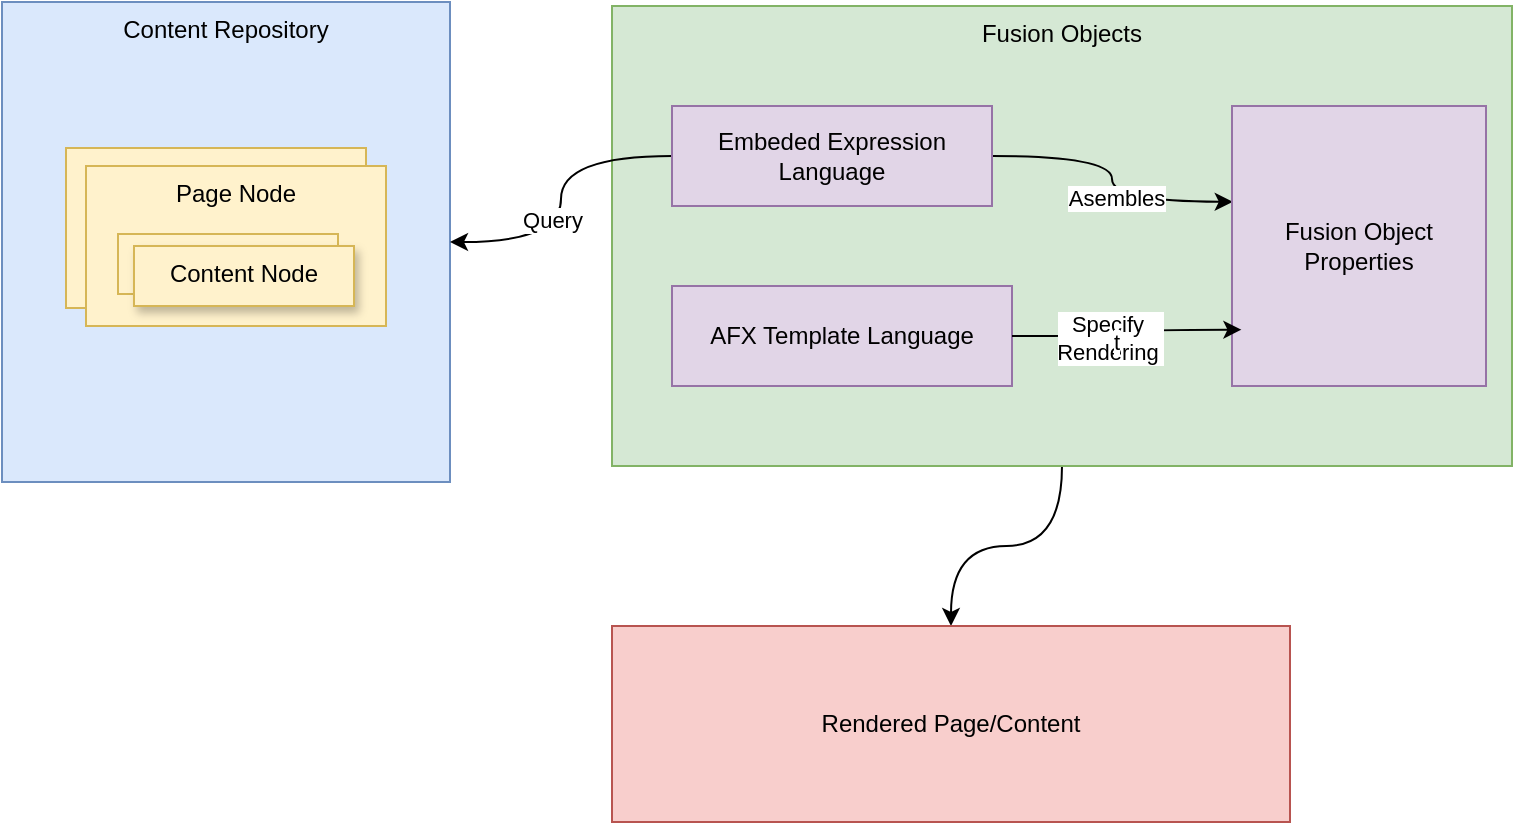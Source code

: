 <mxfile version="27.0.3">
  <diagram name="Page-1" id="kD3yPe5p0wzm0cxBCneI">
    <mxGraphModel dx="954" dy="496" grid="1" gridSize="10" guides="1" tooltips="1" connect="1" arrows="1" fold="1" page="1" pageScale="1" pageWidth="827" pageHeight="1169" math="0" shadow="0">
      <root>
        <mxCell id="0" />
        <mxCell id="1" parent="0" />
        <mxCell id="O9Kii3Pe_h-HHj58OvEQ-1" value="Content Repository" style="rounded=0;whiteSpace=wrap;html=1;fillColor=#dae8fc;strokeColor=#6c8ebf;verticalAlign=top;" vertex="1" parent="1">
          <mxGeometry x="36" y="90" width="224" height="240" as="geometry" />
        </mxCell>
        <mxCell id="O9Kii3Pe_h-HHj58OvEQ-26" value="" style="edgeStyle=orthogonalEdgeStyle;shape=connector;curved=1;rounded=0;orthogonalLoop=1;jettySize=auto;html=1;strokeColor=default;align=center;verticalAlign=middle;fontFamily=Helvetica;fontSize=11;fontColor=default;labelBackgroundColor=default;endArrow=classic;" edge="1" parent="1" source="O9Kii3Pe_h-HHj58OvEQ-2" target="O9Kii3Pe_h-HHj58OvEQ-25">
          <mxGeometry relative="1" as="geometry" />
        </mxCell>
        <mxCell id="O9Kii3Pe_h-HHj58OvEQ-2" value="Fusion Objects" style="rounded=0;whiteSpace=wrap;html=1;fillColor=#d5e8d4;strokeColor=#82b366;verticalAlign=top;" vertex="1" parent="1">
          <mxGeometry x="341" y="92" width="450" height="230" as="geometry" />
        </mxCell>
        <mxCell id="O9Kii3Pe_h-HHj58OvEQ-16" style="edgeStyle=orthogonalEdgeStyle;rounded=0;orthogonalLoop=1;jettySize=auto;html=1;entryX=1;entryY=0.5;entryDx=0;entryDy=0;curved=1;" edge="1" parent="1" source="O9Kii3Pe_h-HHj58OvEQ-3" target="O9Kii3Pe_h-HHj58OvEQ-1">
          <mxGeometry relative="1" as="geometry" />
        </mxCell>
        <mxCell id="O9Kii3Pe_h-HHj58OvEQ-17" value="Query" style="edgeLabel;html=1;align=center;verticalAlign=middle;resizable=0;points=[];" vertex="1" connectable="0" parent="O9Kii3Pe_h-HHj58OvEQ-16">
          <mxGeometry x="0.138" y="-5" relative="1" as="geometry">
            <mxPoint as="offset" />
          </mxGeometry>
        </mxCell>
        <mxCell id="O9Kii3Pe_h-HHj58OvEQ-19" style="edgeStyle=orthogonalEdgeStyle;rounded=0;orthogonalLoop=1;jettySize=auto;html=1;entryX=0.003;entryY=0.342;entryDx=0;entryDy=0;curved=1;entryPerimeter=0;" edge="1" parent="1" source="O9Kii3Pe_h-HHj58OvEQ-3" target="O9Kii3Pe_h-HHj58OvEQ-18">
          <mxGeometry relative="1" as="geometry" />
        </mxCell>
        <mxCell id="O9Kii3Pe_h-HHj58OvEQ-20" value="Asembles" style="edgeLabel;html=1;align=center;verticalAlign=middle;resizable=0;points=[];" vertex="1" connectable="0" parent="O9Kii3Pe_h-HHj58OvEQ-19">
          <mxGeometry x="0.126" y="2" relative="1" as="geometry">
            <mxPoint as="offset" />
          </mxGeometry>
        </mxCell>
        <mxCell id="O9Kii3Pe_h-HHj58OvEQ-3" value="Embeded Expression Language" style="rounded=0;whiteSpace=wrap;html=1;fillColor=#e1d5e7;strokeColor=#9673a6;verticalAlign=middle;" vertex="1" parent="1">
          <mxGeometry x="371" y="142" width="160" height="50" as="geometry" />
        </mxCell>
        <mxCell id="O9Kii3Pe_h-HHj58OvEQ-8" value="" style="group" vertex="1" connectable="0" parent="1">
          <mxGeometry x="68" y="163" width="160" height="92" as="geometry" />
        </mxCell>
        <mxCell id="O9Kii3Pe_h-HHj58OvEQ-4" value="Page Node" style="rounded=0;whiteSpace=wrap;html=1;fillColor=#fff2cc;strokeColor=#d6b656;verticalAlign=top;" vertex="1" parent="O9Kii3Pe_h-HHj58OvEQ-8">
          <mxGeometry width="150" height="80" as="geometry" />
        </mxCell>
        <mxCell id="O9Kii3Pe_h-HHj58OvEQ-7" value="" style="group" vertex="1" connectable="0" parent="O9Kii3Pe_h-HHj58OvEQ-8">
          <mxGeometry x="16" y="34" width="118" height="36" as="geometry" />
        </mxCell>
        <mxCell id="O9Kii3Pe_h-HHj58OvEQ-5" value="Content Node" style="rounded=0;whiteSpace=wrap;html=1;fillColor=#fff2cc;strokeColor=#d6b656;verticalAlign=top;" vertex="1" parent="O9Kii3Pe_h-HHj58OvEQ-7">
          <mxGeometry width="110" height="30" as="geometry" />
        </mxCell>
        <mxCell id="O9Kii3Pe_h-HHj58OvEQ-6" value="Content Node" style="rounded=0;whiteSpace=wrap;html=1;fillColor=#fff2cc;strokeColor=#d6b656;verticalAlign=top;shadow=1;" vertex="1" parent="O9Kii3Pe_h-HHj58OvEQ-7">
          <mxGeometry x="8" y="6" width="110" height="30" as="geometry" />
        </mxCell>
        <mxCell id="O9Kii3Pe_h-HHj58OvEQ-11" value="" style="group;shadow=1;" vertex="1" connectable="0" parent="O9Kii3Pe_h-HHj58OvEQ-8">
          <mxGeometry x="10" y="9" width="150" height="80" as="geometry" />
        </mxCell>
        <mxCell id="O9Kii3Pe_h-HHj58OvEQ-12" value="Page Node" style="rounded=0;whiteSpace=wrap;html=1;fillColor=#fff2cc;strokeColor=#d6b656;verticalAlign=top;" vertex="1" parent="O9Kii3Pe_h-HHj58OvEQ-11">
          <mxGeometry width="150" height="80" as="geometry" />
        </mxCell>
        <mxCell id="O9Kii3Pe_h-HHj58OvEQ-13" value="" style="group" vertex="1" connectable="0" parent="O9Kii3Pe_h-HHj58OvEQ-11">
          <mxGeometry x="16" y="34" width="118" height="36" as="geometry" />
        </mxCell>
        <mxCell id="O9Kii3Pe_h-HHj58OvEQ-14" value="Content Node" style="rounded=0;whiteSpace=wrap;html=1;fillColor=#fff2cc;strokeColor=#d6b656;verticalAlign=top;" vertex="1" parent="O9Kii3Pe_h-HHj58OvEQ-13">
          <mxGeometry width="110" height="30" as="geometry" />
        </mxCell>
        <mxCell id="O9Kii3Pe_h-HHj58OvEQ-15" value="Content Node" style="rounded=0;whiteSpace=wrap;html=1;fillColor=#fff2cc;strokeColor=#d6b656;verticalAlign=top;shadow=1;" vertex="1" parent="O9Kii3Pe_h-HHj58OvEQ-13">
          <mxGeometry x="8" y="6" width="110" height="30" as="geometry" />
        </mxCell>
        <mxCell id="O9Kii3Pe_h-HHj58OvEQ-18" value="Fusion Object Properties" style="rounded=0;whiteSpace=wrap;html=1;fillColor=#e1d5e7;strokeColor=#9673a6;verticalAlign=middle;" vertex="1" parent="1">
          <mxGeometry x="651" y="142" width="127" height="140" as="geometry" />
        </mxCell>
        <mxCell id="O9Kii3Pe_h-HHj58OvEQ-21" value="AFX Template Language" style="rounded=0;whiteSpace=wrap;html=1;fillColor=#e1d5e7;strokeColor=#9673a6;verticalAlign=middle;" vertex="1" parent="1">
          <mxGeometry x="371" y="232" width="170" height="50" as="geometry" />
        </mxCell>
        <mxCell id="O9Kii3Pe_h-HHj58OvEQ-22" style="edgeStyle=orthogonalEdgeStyle;rounded=0;orthogonalLoop=1;jettySize=auto;html=1;entryX=0.037;entryY=0.799;entryDx=0;entryDy=0;entryPerimeter=0;curved=1;" edge="1" parent="1" source="O9Kii3Pe_h-HHj58OvEQ-21" target="O9Kii3Pe_h-HHj58OvEQ-18">
          <mxGeometry relative="1" as="geometry" />
        </mxCell>
        <mxCell id="O9Kii3Pe_h-HHj58OvEQ-23" value="Specify&amp;nbsp;&lt;div&gt;Rendering&amp;nbsp;&lt;/div&gt;" style="edgeLabel;html=1;align=center;verticalAlign=middle;resizable=0;points=[];fontFamily=Helvetica;fontSize=11;fontColor=default;labelBackgroundColor=default;" vertex="1" connectable="0" parent="O9Kii3Pe_h-HHj58OvEQ-22">
          <mxGeometry x="-0.165" y="-1" relative="1" as="geometry">
            <mxPoint as="offset" />
          </mxGeometry>
        </mxCell>
        <mxCell id="O9Kii3Pe_h-HHj58OvEQ-24" value="t" style="edgeLabel;html=1;align=center;verticalAlign=middle;resizable=0;points=[];fontFamily=Helvetica;fontSize=11;fontColor=default;labelBackgroundColor=default;" vertex="1" connectable="0" parent="O9Kii3Pe_h-HHj58OvEQ-22">
          <mxGeometry x="-0.113" y="-3" relative="1" as="geometry">
            <mxPoint as="offset" />
          </mxGeometry>
        </mxCell>
        <mxCell id="O9Kii3Pe_h-HHj58OvEQ-25" value="Rendered Page/Content" style="rounded=0;whiteSpace=wrap;html=1;fillColor=#f8cecc;strokeColor=#b85450;verticalAlign=middle;" vertex="1" parent="1">
          <mxGeometry x="341" y="402" width="339" height="98" as="geometry" />
        </mxCell>
      </root>
    </mxGraphModel>
  </diagram>
</mxfile>
